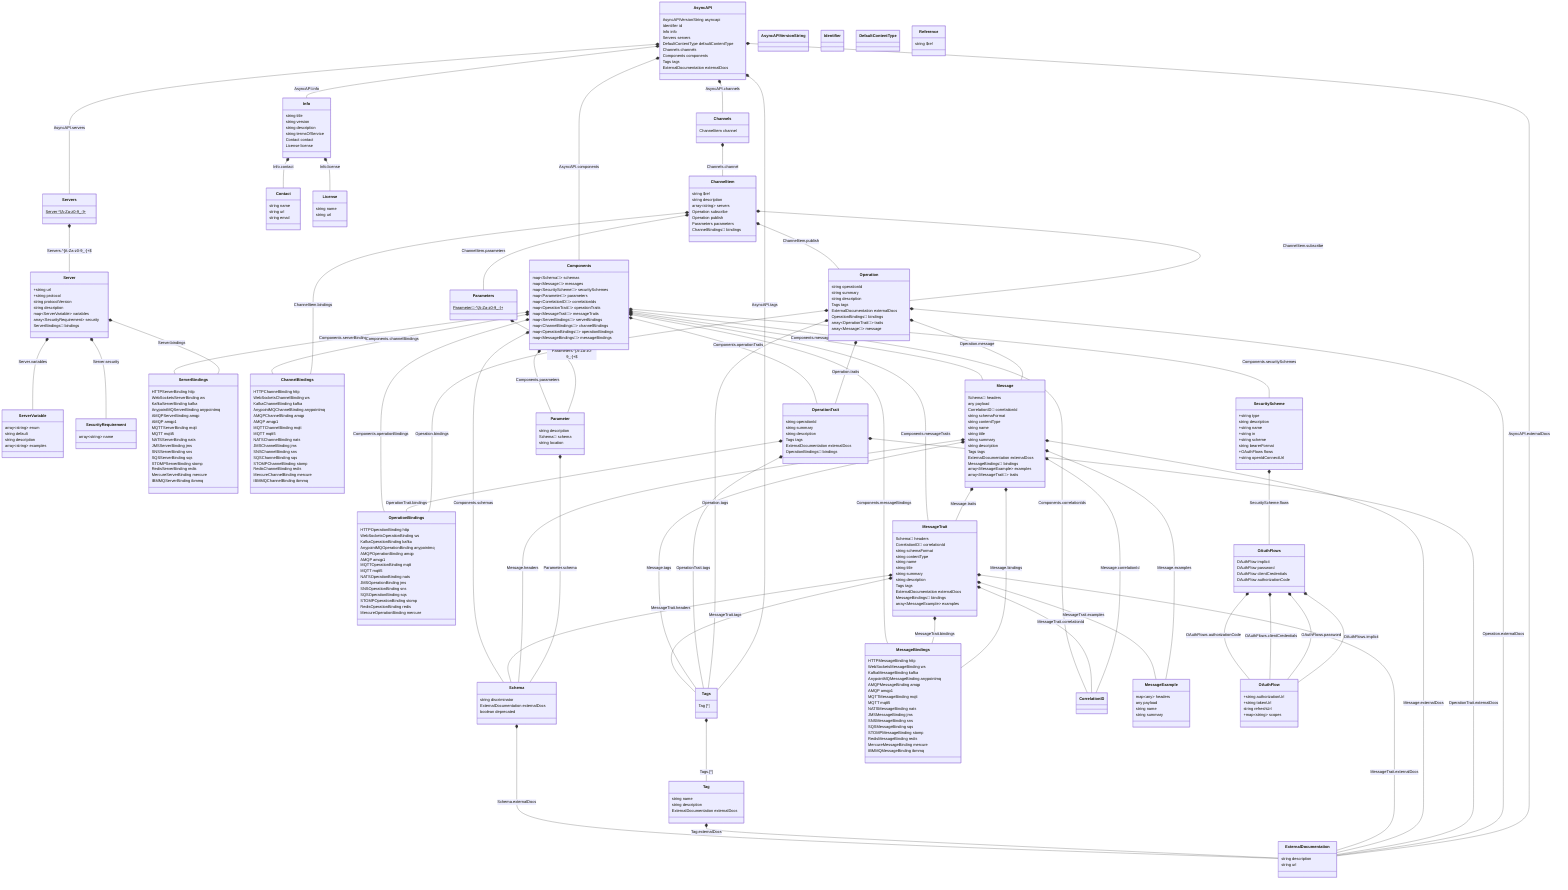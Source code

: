 classDiagram
  class AsyncAPI:::AsyncAPI {
    AsyncAPIVersionString asyncapi
    Identifier id
    Info info
    Servers servers
    DefaultContentType defaultContentType
    Channels channels
    Components components
    Tags tags
    ExternalDocumentation externalDocs
  }
  AsyncAPI *-- Info : AsyncAPI.info
  AsyncAPI *-- Servers : AsyncAPI.servers
  AsyncAPI *-- Channels : AsyncAPI.channels
  AsyncAPI *-- Components : AsyncAPI.components
  AsyncAPI *-- Tags : AsyncAPI.tags
  AsyncAPI *-- ExternalDocumentation : AsyncAPI.externalDocs

  class AsyncAPIVersionString:::AsyncAPIVersionString {
  }

  class Identifier:::Identifier {
  }

  class Info:::Info {
    string title
    string version
    string description
    string termsOfService
    Contact contact
    License license
  }
  Info *-- Contact : Info.contact
  Info *-- License : Info.license

  class Contact:::Contact {
    string name
    string url
    string email
  }

  class License:::License {
    string name
    string url
  }

  class Servers:::Servers {
    Server ^[A-Za-z0-9_\-]+$
  }
  Servers *-- Server : Servers.^[A-Za-z0-9_\-]+$

  class Server:::Server {
    +string url
    +string protocol
    string protocolVersion
    string description
    map~ServerVariable~ variables
    array~SecurityRequirement~ security
    ServerBindings🔗 bindings
  }
  Server *-- ServerVariable : Server.variables
  Server *-- SecurityRequirement : Server.security
  Server *-- ServerBindings : Server.bindings

  class ServerVariable:::ServerVariable {
    array~string~ enum
    string default
    string description
    array~string~ examples
  }

  class DefaultContentType:::DefaultContentType {
  }

  class Channels:::Channels {
    ChannelItem channel
  }
  Channels *-- ChannelItem : Channels.channel

  class ChannelItem:::ChannelItem {
    string $ref
    string description
    array~string~ servers
    Operation subscribe
    Operation publish
    Parameters parameters
    ChannelBindings🔗 bindings
  }
  ChannelItem *-- Operation : ChannelItem.subscribe
  ChannelItem *-- Operation : ChannelItem.publish
  ChannelItem *-- Parameters : ChannelItem.parameters
  ChannelItem *-- ChannelBindings : ChannelItem.bindings

  class Operation:::Operation {
    string operationId
    string summary
    string description
    Tags tags
    ExternalDocumentation externalDocs
    OperationBindings🔗 bindings
    array~OperationTrait🔗~ traits
    array~Message🔗~ message
  }
  Operation *-- Tags : Operation.tags
  Operation *-- ExternalDocumentation : Operation.externalDocs
  Operation *-- OperationBindings : Operation.bindings
  Operation *-- OperationTrait : Operation.traits
  Operation *-- Message : Operation.message

  class OperationTrait:::OperationTrait {
    string operationId
    string summary
    string description
    Tags tags
    ExternalDocumentation externalDocs
    OperationBindings🔗 bindings
  }
  OperationTrait *-- Tags : OperationTrait.tags
  OperationTrait *-- ExternalDocumentation : OperationTrait.externalDocs
  OperationTrait *-- OperationBindings : OperationTrait.bindings

  class Parameters:::Parameters {
    Parameter🔗 ^[A-Za-z0-9_\-]+$
  }
  Parameters *-- Parameter : Parameters.^[A-Za-z0-9_\-]+$

  class Parameter:::Parameter {
    string description
    Schema🔗 schema
    string location
  }
  Parameter *-- Schema : Parameter.schema

  class ServerBindings:::ServerBindings {
    HTTPServerBinding http
    WebSocketsServerBinding ws
    KafkaServerBinding kafka
    AnypointMQServerBinding anypointmq
    AMQPServerBinding amqp
    AMQP amqp1
    MQTTServerBinding mqtt
    MQTT mqtt5
    NATSServerBinding nats
    JMSServerBinding jms
    SNSServerBinding sns
    SQSServerBinding sqs
    STOMPServerBinding stomp
    RedisServerBinding redis
    MercureServerBinding mercure
    IBMMQServerBinding ibmmq
  }

  class ChannelBindings:::ChannelBindings {
    HTTPChannelBinding http
    WebSocketsChannelBinding ws
    KafkaChannelBinding kafka
    AnypointMQChannelBinding anypointmq
    AMQPChannelBinding amqp
    AMQP amqp1
    MQTTChannelBinding mqtt
    MQTT mqtt5
    NATSChannelBinding nats
    JMSChannelBinding jms
    SNSChannelBinding sns
    SQSChannelBinding sqs
    STOMPChannelBinding stomp
    RedisChannelBinding redis
    MercureChannelBinding mercure
    IBMMQChannelBinding ibmmq
  }

  class OperationBindings:::OperationBindings {
    HTTPOperationBinding http
    WebSocketsOperationBinding ws
    KafkaOperationBinding kafka
    AnypointMQOperationBinding anypointmq
    AMQPOperationBinding amqp
    AMQP amqp1
    MQTTOperationBinding mqtt
    MQTT mqtt5
    NATSOperationBinding nats
    JMSOperationBinding jms
    SNSOperationBinding sns
    SQSOperationBinding sqs
    STOMPOperationBinding stomp
    RedisOperationBinding redis
    MercureOperationBinding mercure
  }

  class MessageBindings:::MessageBindings {
    HTTPMessageBinding http
    WebSocketsMessageBinding ws
    KafkaMessageBinding kafka
    AnypointMQMessageBinding anypointmq
    AMQPMessageBinding amqp
    AMQP amqp1
    MQTTMessageBinding mqtt
    MQTT mqtt5
    NATSMessageBinding nats
    JMSMessageBinding jms
    SNSMessageBinding sns
    SQSMessageBinding sqs
    STOMPMessageBinding stomp
    RedisMessageBinding redis
    MercureMessageBinding mercure
    IBMMQMessageBinding ibmmq
  }

  class Message:::Message {
    Schema🔗 headers
    any payload
    CorrelationID🔗 correlationId
    string schemaFormat
    string contentType
    string name
    string title
    string summary
    string description
    Tags tags
    ExternalDocumentation externalDocs
    MessageBindings🔗 bindings
    array~MessageExample~ examples
    array~MessageTrait🔗~ traits
  }
  Message *-- Schema : Message.headers
  Message *-- CorrelationID : Message.correlationId
  Message *-- Tags : Message.tags
  Message *-- ExternalDocumentation : Message.externalDocs
  Message *-- MessageBindings : Message.bindings
  Message *-- MessageExample : Message.examples
  Message *-- MessageTrait : Message.traits

  class MessageTrait:::MessageTrait {
    Schema🔗 headers
    CorrelationID🔗 correlationId
    string schemaFormat
    string contentType
    string name
    string title
    string summary
    string description
    Tags tags
    ExternalDocumentation externalDocs
    MessageBindings🔗 bindings
    array~MessageExample~ examples
  }
  MessageTrait *-- Schema : MessageTrait.headers
  MessageTrait *-- CorrelationID : MessageTrait.correlationId
  MessageTrait *-- Tags : MessageTrait.tags
  MessageTrait *-- ExternalDocumentation : MessageTrait.externalDocs
  MessageTrait *-- MessageBindings : MessageTrait.bindings
  MessageTrait *-- MessageExample : MessageTrait.examples

  class MessageExample:::MessageExample {
    map~any~ headers
    any payload
    string name
    string summary
  }

  class Tags:::Tags {
    Tag [*]
  }
  Tags *-- Tag : Tags.[*]

  class Tag:::Tag {
    string name
    string description
    ExternalDocumentation externalDocs
  }
  Tag *-- ExternalDocumentation : Tag.externalDocs

  class ExternalDocumentation:::ExternalDocumentation {
    string description
    string url
  }

  class Reference:::Reference {
    string $ref
  }

  class Components:::Components {
    map~Schema🔗~ schemas
    map~Message🔗~ messages
    map~SecurityScheme🔗~ securitySchemes
    map~Parameter🔗~ parameters
    map~CorrelationID🔗~ correlationIds
    map~OperationTrait🔗~ operationTraits
    map~MessageTrait🔗~ messageTraits
    map~ServerBindings🔗~ serverBindings
    map~ChannelBindings🔗~ channelBindings
    map~OperationBindings🔗~ operationBindings
    map~MessageBindings🔗~ messageBindings
  }
  Components *-- Schema : Components.schemas
  Components *-- Message : Components.messages
  Components *-- SecurityScheme : Components.securitySchemes
  Components *-- Parameter : Components.parameters
  Components *-- CorrelationID : Components.correlationIds
  Components *-- OperationTrait : Components.operationTraits
  Components *-- MessageTrait : Components.messageTraits
  Components *-- ServerBindings : Components.serverBindings
  Components *-- ChannelBindings : Components.channelBindings
  Components *-- OperationBindings : Components.operationBindings
  Components *-- MessageBindings : Components.messageBindings

  class Schema:::Schema {
    string discriminator
    ExternalDocumentation externalDocs
    boolean deprecated
  }
  Schema *-- ExternalDocumentation : Schema.externalDocs

  class SecurityScheme:::SecurityScheme {
    +string type
    string description
    +string name
    +string in
    +string scheme
    string bearerFormat
    +OAuthFlows flows
    +string openIdConnectUrl
  }
  SecurityScheme *-- OAuthFlows : SecurityScheme.flows

  class OAuthFlows:::OAuthFlows {
    OAuthFlow implicit
    OAuthFlow password
    OAuthFlow clientCredentials
    OAuthFlow authorizationCode
  }
  OAuthFlows *-- OAuthFlow : OAuthFlows.implicit
  OAuthFlows *-- OAuthFlow : OAuthFlows.password
  OAuthFlows *-- OAuthFlow : OAuthFlows.clientCredentials
  OAuthFlows *-- OAuthFlow : OAuthFlows.authorizationCode

  class OAuthFlow:::OAuthFlow {
    +string authorizationUrl
    +string tokenUrl
    string refreshUrl
    +map~string~ scopes
  }

  class SecurityRequirement:::SecurityRequirement {
    array~string~ name
  }